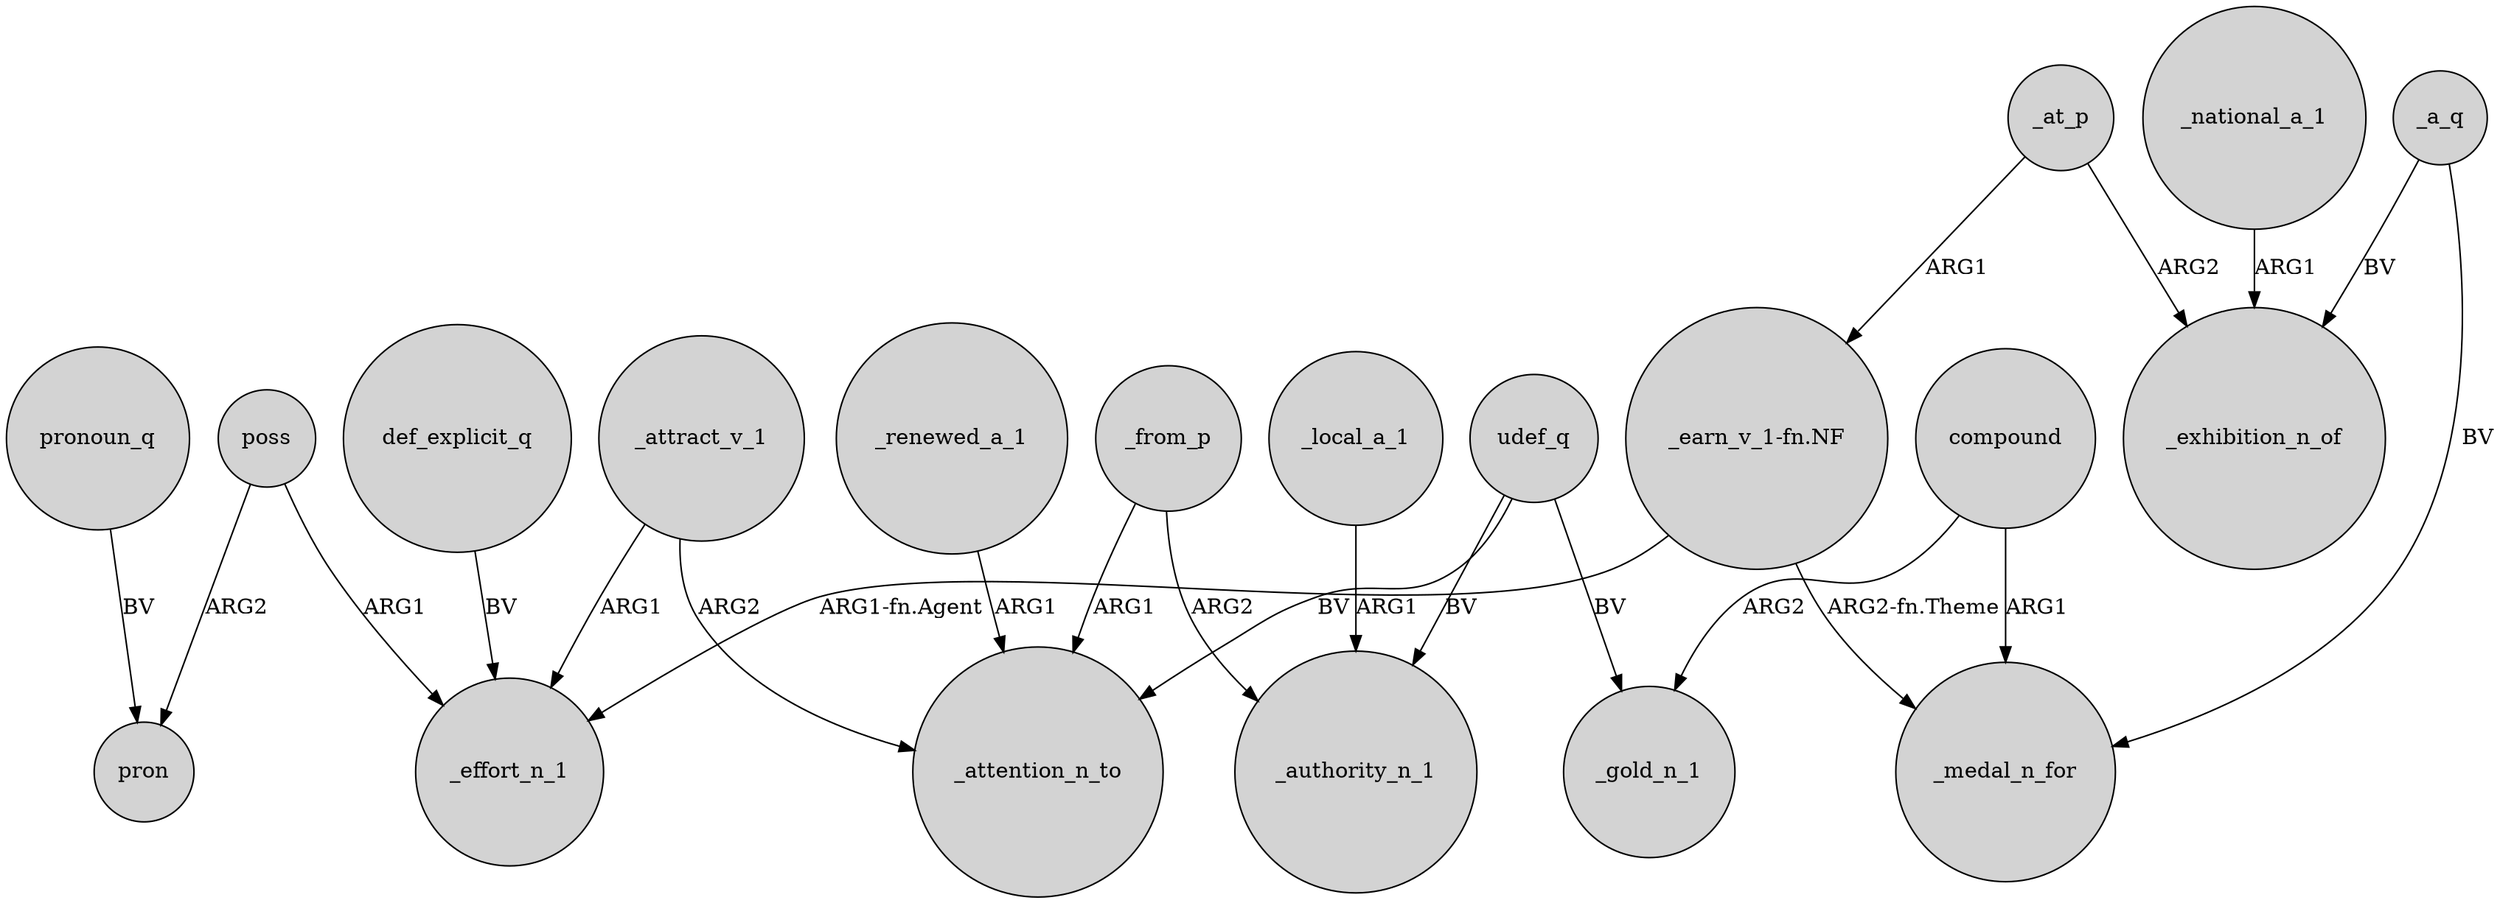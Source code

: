 digraph {
	node [shape=circle style=filled]
	poss -> pron [label=ARG2]
	_at_p -> _exhibition_n_of [label=ARG2]
	_local_a_1 -> _authority_n_1 [label=ARG1]
	_attract_v_1 -> _attention_n_to [label=ARG2]
	_renewed_a_1 -> _attention_n_to [label=ARG1]
	_at_p -> "_earn_v_1-fn.NF" [label=ARG1]
	compound -> _gold_n_1 [label=ARG2]
	"_earn_v_1-fn.NF" -> _medal_n_for [label="ARG2-fn.Theme"]
	_from_p -> _attention_n_to [label=ARG1]
	"_earn_v_1-fn.NF" -> _effort_n_1 [label="ARG1-fn.Agent"]
	pronoun_q -> pron [label=BV]
	_national_a_1 -> _exhibition_n_of [label=ARG1]
	udef_q -> _authority_n_1 [label=BV]
	_attract_v_1 -> _effort_n_1 [label=ARG1]
	compound -> _medal_n_for [label=ARG1]
	udef_q -> _gold_n_1 [label=BV]
	_a_q -> _exhibition_n_of [label=BV]
	def_explicit_q -> _effort_n_1 [label=BV]
	_a_q -> _medal_n_for [label=BV]
	poss -> _effort_n_1 [label=ARG1]
	_from_p -> _authority_n_1 [label=ARG2]
	udef_q -> _attention_n_to [label=BV]
}
